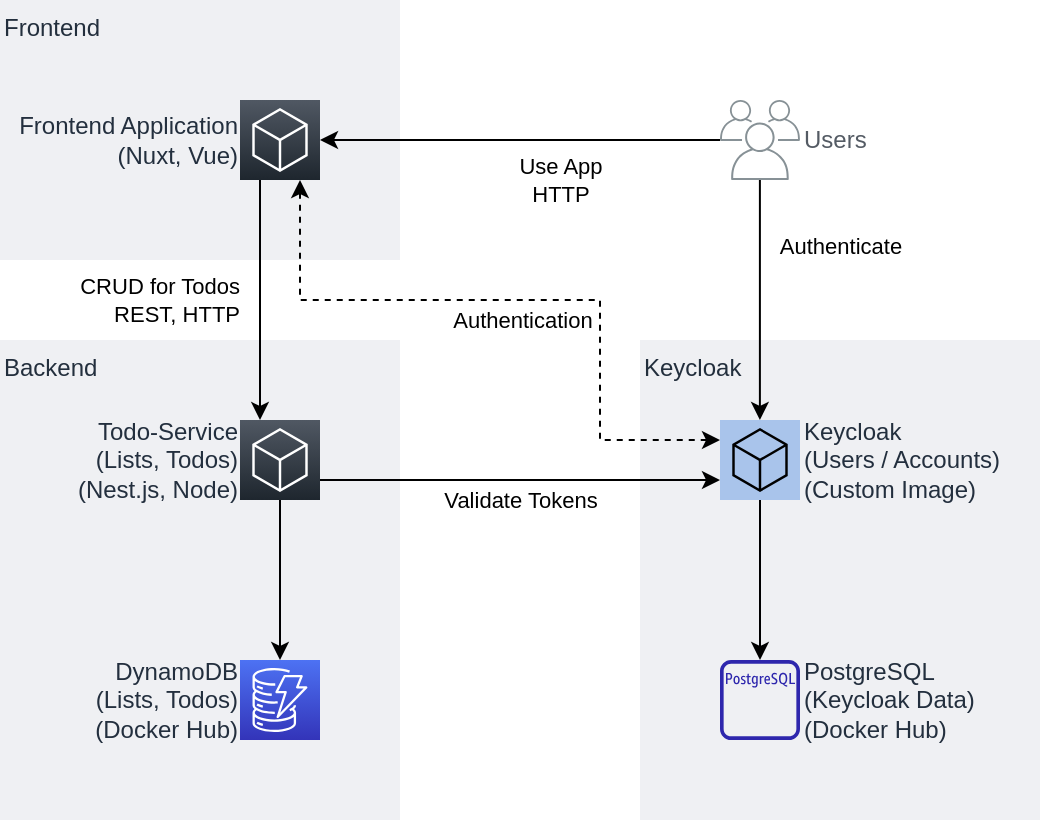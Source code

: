 <mxfile version="15.8.4" type="device"><diagram id="-Z8Jfspn6F6YmlyfeCoY" name="Local-Architecture"><mxGraphModel dx="1106" dy="803" grid="1" gridSize="10" guides="1" tooltips="1" connect="1" arrows="1" fold="1" page="1" pageScale="1" pageWidth="827" pageHeight="1169" math="0" shadow="0"><root><mxCell id="0"/><mxCell id="1" parent="0"/><mxCell id="c1XX7R6tqa07s8V-GZhR-1" value="Keycloak" style="fillColor=#EFF0F3;strokeColor=none;dashed=0;verticalAlign=top;fontStyle=0;fontColor=#232F3D;glass=0;rounded=0;align=left;" parent="1" vertex="1"><mxGeometry x="560" y="320" width="200" height="240" as="geometry"/></mxCell><mxCell id="FJ1YwprP5_PgrePd4cIr-1" value="Backend" style="fillColor=#EFF0F3;strokeColor=none;dashed=0;verticalAlign=top;fontStyle=0;fontColor=#232F3D;align=left;" parent="1" vertex="1"><mxGeometry x="240" y="320" width="200" height="240" as="geometry"/></mxCell><mxCell id="FJ1YwprP5_PgrePd4cIr-2" value="Frontend" style="fillColor=#EFF0F3;strokeColor=none;dashed=0;verticalAlign=top;fontStyle=0;fontColor=#232F3D;glass=0;rounded=0;align=left;" parent="1" vertex="1"><mxGeometry x="240" y="150" width="200" height="130" as="geometry"/></mxCell><mxCell id="FJ1YwprP5_PgrePd4cIr-3" value="DynamoDB&lt;br&gt;(Lists, Todos)&lt;br&gt;(Docker Hub)" style="sketch=0;points=[[0,0,0],[0.25,0,0],[0.5,0,0],[0.75,0,0],[1,0,0],[0,1,0],[0.25,1,0],[0.5,1,0],[0.75,1,0],[1,1,0],[0,0.25,0],[0,0.5,0],[0,0.75,0],[1,0.25,0],[1,0.5,0],[1,0.75,0]];outlineConnect=0;fontColor=#232F3E;gradientColor=#4D72F3;gradientDirection=north;fillColor=#3334B9;strokeColor=#ffffff;dashed=0;verticalLabelPosition=middle;verticalAlign=middle;align=right;html=1;fontSize=12;fontStyle=0;aspect=fixed;shape=mxgraph.aws4.resourceIcon;resIcon=mxgraph.aws4.dynamodb;labelPosition=left;" parent="1" vertex="1"><mxGeometry x="360" y="480" width="40" height="40" as="geometry"/></mxCell><mxCell id="FJ1YwprP5_PgrePd4cIr-4" style="edgeStyle=orthogonalEdgeStyle;rounded=0;orthogonalLoop=1;jettySize=auto;html=1;startArrow=classic;startFill=1;dashed=1;entryX=0;entryY=0.25;entryDx=0;entryDy=0;entryPerimeter=0;exitX=0.75;exitY=1;exitDx=0;exitDy=0;exitPerimeter=0;" parent="1" source="FJ1YwprP5_PgrePd4cIr-8" target="FJ1YwprP5_PgrePd4cIr-17" edge="1"><mxGeometry relative="1" as="geometry"><Array as="points"><mxPoint x="390" y="300"/><mxPoint x="540" y="300"/><mxPoint x="540" y="370"/></Array></mxGeometry></mxCell><mxCell id="FJ1YwprP5_PgrePd4cIr-5" value="Authentication" style="edgeLabel;html=1;align=center;verticalAlign=middle;resizable=0;points=[];" parent="FJ1YwprP5_PgrePd4cIr-4" vertex="1" connectable="0"><mxGeometry x="-0.009" y="2" relative="1" as="geometry"><mxPoint x="2" y="12" as="offset"/></mxGeometry></mxCell><mxCell id="FJ1YwprP5_PgrePd4cIr-6" style="edgeStyle=orthogonalEdgeStyle;rounded=0;orthogonalLoop=1;jettySize=auto;html=1;startArrow=none;startFill=0;entryX=0.25;entryY=0;entryDx=0;entryDy=0;entryPerimeter=0;exitX=0.25;exitY=1;exitDx=0;exitDy=0;exitPerimeter=0;" parent="1" source="FJ1YwprP5_PgrePd4cIr-8" target="FJ1YwprP5_PgrePd4cIr-16" edge="1"><mxGeometry relative="1" as="geometry"><Array as="points"/></mxGeometry></mxCell><mxCell id="FJ1YwprP5_PgrePd4cIr-7" value="CRUD for Todos&lt;br&gt;REST, HTTP" style="edgeLabel;html=1;align=right;verticalAlign=middle;resizable=0;points=[];" parent="FJ1YwprP5_PgrePd4cIr-6" vertex="1" connectable="0"><mxGeometry x="-0.25" relative="1" as="geometry"><mxPoint x="-10" y="15" as="offset"/></mxGeometry></mxCell><mxCell id="FJ1YwprP5_PgrePd4cIr-8" value="Frontend Application&lt;br&gt;(Nuxt, Vue)" style="sketch=0;points=[[0,0,0],[0.25,0,0],[0.5,0,0],[0.75,0,0],[1,0,0],[0,1,0],[0.25,1,0],[0.5,1,0],[0.75,1,0],[1,1,0],[0,0.25,0],[0,0.5,0],[0,0.75,0],[1,0.25,0],[1,0.5,0],[1,0.75,0]];gradientDirection=north;outlineConnect=0;fontColor=#232F3E;gradientColor=#505863;fillColor=#1E262E;strokeColor=#ffffff;dashed=0;verticalLabelPosition=middle;verticalAlign=middle;align=right;html=1;fontSize=12;fontStyle=0;aspect=fixed;shape=mxgraph.aws4.resourceIcon;resIcon=mxgraph.aws4.general;labelPosition=left;" parent="1" vertex="1"><mxGeometry x="360" y="200" width="40" height="40" as="geometry"/></mxCell><mxCell id="FJ1YwprP5_PgrePd4cIr-9" style="edgeStyle=orthogonalEdgeStyle;rounded=0;orthogonalLoop=1;jettySize=auto;html=1;entryX=1;entryY=0.5;entryDx=0;entryDy=0;entryPerimeter=0;" parent="1" source="FJ1YwprP5_PgrePd4cIr-13" target="FJ1YwprP5_PgrePd4cIr-8" edge="1"><mxGeometry relative="1" as="geometry"><Array as="points"><mxPoint x="510" y="220"/><mxPoint x="510" y="220"/></Array></mxGeometry></mxCell><mxCell id="FJ1YwprP5_PgrePd4cIr-10" value="Use App&lt;br&gt;HTTP" style="edgeLabel;html=1;align=center;verticalAlign=middle;resizable=0;points=[];" parent="FJ1YwprP5_PgrePd4cIr-9" vertex="1" connectable="0"><mxGeometry y="1" relative="1" as="geometry"><mxPoint x="20" y="19" as="offset"/></mxGeometry></mxCell><mxCell id="FJ1YwprP5_PgrePd4cIr-11" style="edgeStyle=orthogonalEdgeStyle;rounded=0;orthogonalLoop=1;jettySize=auto;html=1;startArrow=none;startFill=0;" parent="1" source="FJ1YwprP5_PgrePd4cIr-13" target="FJ1YwprP5_PgrePd4cIr-17" edge="1"><mxGeometry relative="1" as="geometry"><Array as="points"><mxPoint x="620" y="320"/><mxPoint x="620" y="320"/></Array></mxGeometry></mxCell><mxCell id="FJ1YwprP5_PgrePd4cIr-12" value="Authenticate&lt;br&gt;&amp;nbsp;" style="edgeLabel;html=1;align=center;verticalAlign=middle;resizable=0;points=[];" parent="FJ1YwprP5_PgrePd4cIr-11" vertex="1" connectable="0"><mxGeometry x="-0.164" relative="1" as="geometry"><mxPoint x="40" y="-10" as="offset"/></mxGeometry></mxCell><mxCell id="FJ1YwprP5_PgrePd4cIr-13" value="Users" style="sketch=0;outlineConnect=0;gradientColor=none;fontColor=#545B64;strokeColor=none;fillColor=#879196;dashed=0;verticalLabelPosition=middle;verticalAlign=middle;align=left;html=1;fontSize=12;fontStyle=0;aspect=fixed;shape=mxgraph.aws4.illustration_users;pointerEvents=1;rounded=0;glass=0;direction=east;labelPosition=right;" parent="1" vertex="1"><mxGeometry x="600" y="200" width="40" height="40" as="geometry"/></mxCell><mxCell id="FJ1YwprP5_PgrePd4cIr-14" value="" style="edgeStyle=orthogonalEdgeStyle;rounded=0;orthogonalLoop=1;jettySize=auto;html=1;" parent="1" source="FJ1YwprP5_PgrePd4cIr-16" target="FJ1YwprP5_PgrePd4cIr-3" edge="1"><mxGeometry relative="1" as="geometry"><Array as="points"><mxPoint x="390" y="500"/><mxPoint x="390" y="500"/></Array></mxGeometry></mxCell><mxCell id="FJ1YwprP5_PgrePd4cIr-15" style="edgeStyle=orthogonalEdgeStyle;rounded=0;orthogonalLoop=1;jettySize=auto;html=1;startArrow=none;startFill=0;endArrow=classic;endFill=1;exitX=1;exitY=0.75;exitDx=0;exitDy=0;exitPerimeter=0;entryX=0;entryY=0.75;entryDx=0;entryDy=0;entryPerimeter=0;" parent="1" source="FJ1YwprP5_PgrePd4cIr-16" target="FJ1YwprP5_PgrePd4cIr-17" edge="1"><mxGeometry relative="1" as="geometry"><Array as="points"/><mxPoint x="510" y="410" as="targetPoint"/></mxGeometry></mxCell><mxCell id="c1XX7R6tqa07s8V-GZhR-2" value="Validate Tokens" style="edgeLabel;html=1;align=center;verticalAlign=middle;resizable=0;points=[];" parent="FJ1YwprP5_PgrePd4cIr-15" vertex="1" connectable="0"><mxGeometry x="0.219" relative="1" as="geometry"><mxPoint x="-22" y="10" as="offset"/></mxGeometry></mxCell><mxCell id="FJ1YwprP5_PgrePd4cIr-16" value="Todo-Service&lt;br&gt;(Lists, Todos)&lt;br&gt;(Nest.js, Node)" style="sketch=0;points=[[0,0,0],[0.25,0,0],[0.5,0,0],[0.75,0,0],[1,0,0],[0,1,0],[0.25,1,0],[0.5,1,0],[0.75,1,0],[1,1,0],[0,0.25,0],[0,0.5,0],[0,0.75,0],[1,0.25,0],[1,0.5,0],[1,0.75,0]];gradientDirection=north;outlineConnect=0;fontColor=#232F3E;gradientColor=#505863;fillColor=#1E262E;strokeColor=#ffffff;dashed=0;verticalLabelPosition=middle;verticalAlign=middle;align=right;html=1;fontSize=12;fontStyle=0;aspect=fixed;shape=mxgraph.aws4.resourceIcon;resIcon=mxgraph.aws4.general;labelPosition=left;" parent="1" vertex="1"><mxGeometry x="360" y="360" width="40" height="40" as="geometry"/></mxCell><mxCell id="c1XX7R6tqa07s8V-GZhR-7" style="edgeStyle=orthogonalEdgeStyle;rounded=0;orthogonalLoop=1;jettySize=auto;html=1;exitX=0.5;exitY=1;exitDx=0;exitDy=0;exitPerimeter=0;startArrow=none;startFill=0;endArrow=classic;endFill=1;" parent="1" source="FJ1YwprP5_PgrePd4cIr-17" target="c1XX7R6tqa07s8V-GZhR-6" edge="1"><mxGeometry relative="1" as="geometry"/></mxCell><mxCell id="FJ1YwprP5_PgrePd4cIr-17" value="Keycloak&lt;br&gt;(Users / Accounts)&lt;br&gt;(Custom Image)" style="sketch=0;points=[[0,0,0],[0.25,0,0],[0.5,0,0],[0.75,0,0],[1,0,0],[0,1,0],[0.25,1,0],[0.5,1,0],[0.75,1,0],[1,1,0],[0,0.25,0],[0,0.5,0],[0,0.75,0],[1,0.25,0],[1,0.5,0],[1,0.75,0]];gradientDirection=north;outlineConnect=0;fontColor=#232F3E;fillColor=#A9C4EB;strokeColor=#000000;dashed=0;verticalLabelPosition=middle;verticalAlign=middle;align=left;html=1;fontSize=12;fontStyle=0;aspect=fixed;shape=mxgraph.aws4.resourceIcon;resIcon=mxgraph.aws4.general;labelPosition=right;" parent="1" vertex="1"><mxGeometry x="600" y="360" width="40" height="40" as="geometry"/></mxCell><mxCell id="c1XX7R6tqa07s8V-GZhR-6" value="PostgreSQL&lt;br&gt;(Keycloak Data)&lt;br&gt;(Docker Hub)" style="sketch=0;outlineConnect=0;fontColor=#232F3E;gradientColor=none;fillColor=#2E27AD;strokeColor=none;dashed=0;verticalLabelPosition=middle;verticalAlign=middle;align=left;html=1;fontSize=12;fontStyle=0;aspect=fixed;pointerEvents=1;shape=mxgraph.aws4.rds_postgresql_instance_alt;labelPosition=right;shadow=0;" parent="1" vertex="1"><mxGeometry x="600" y="480" width="40" height="40" as="geometry"/></mxCell></root></mxGraphModel></diagram></mxfile>